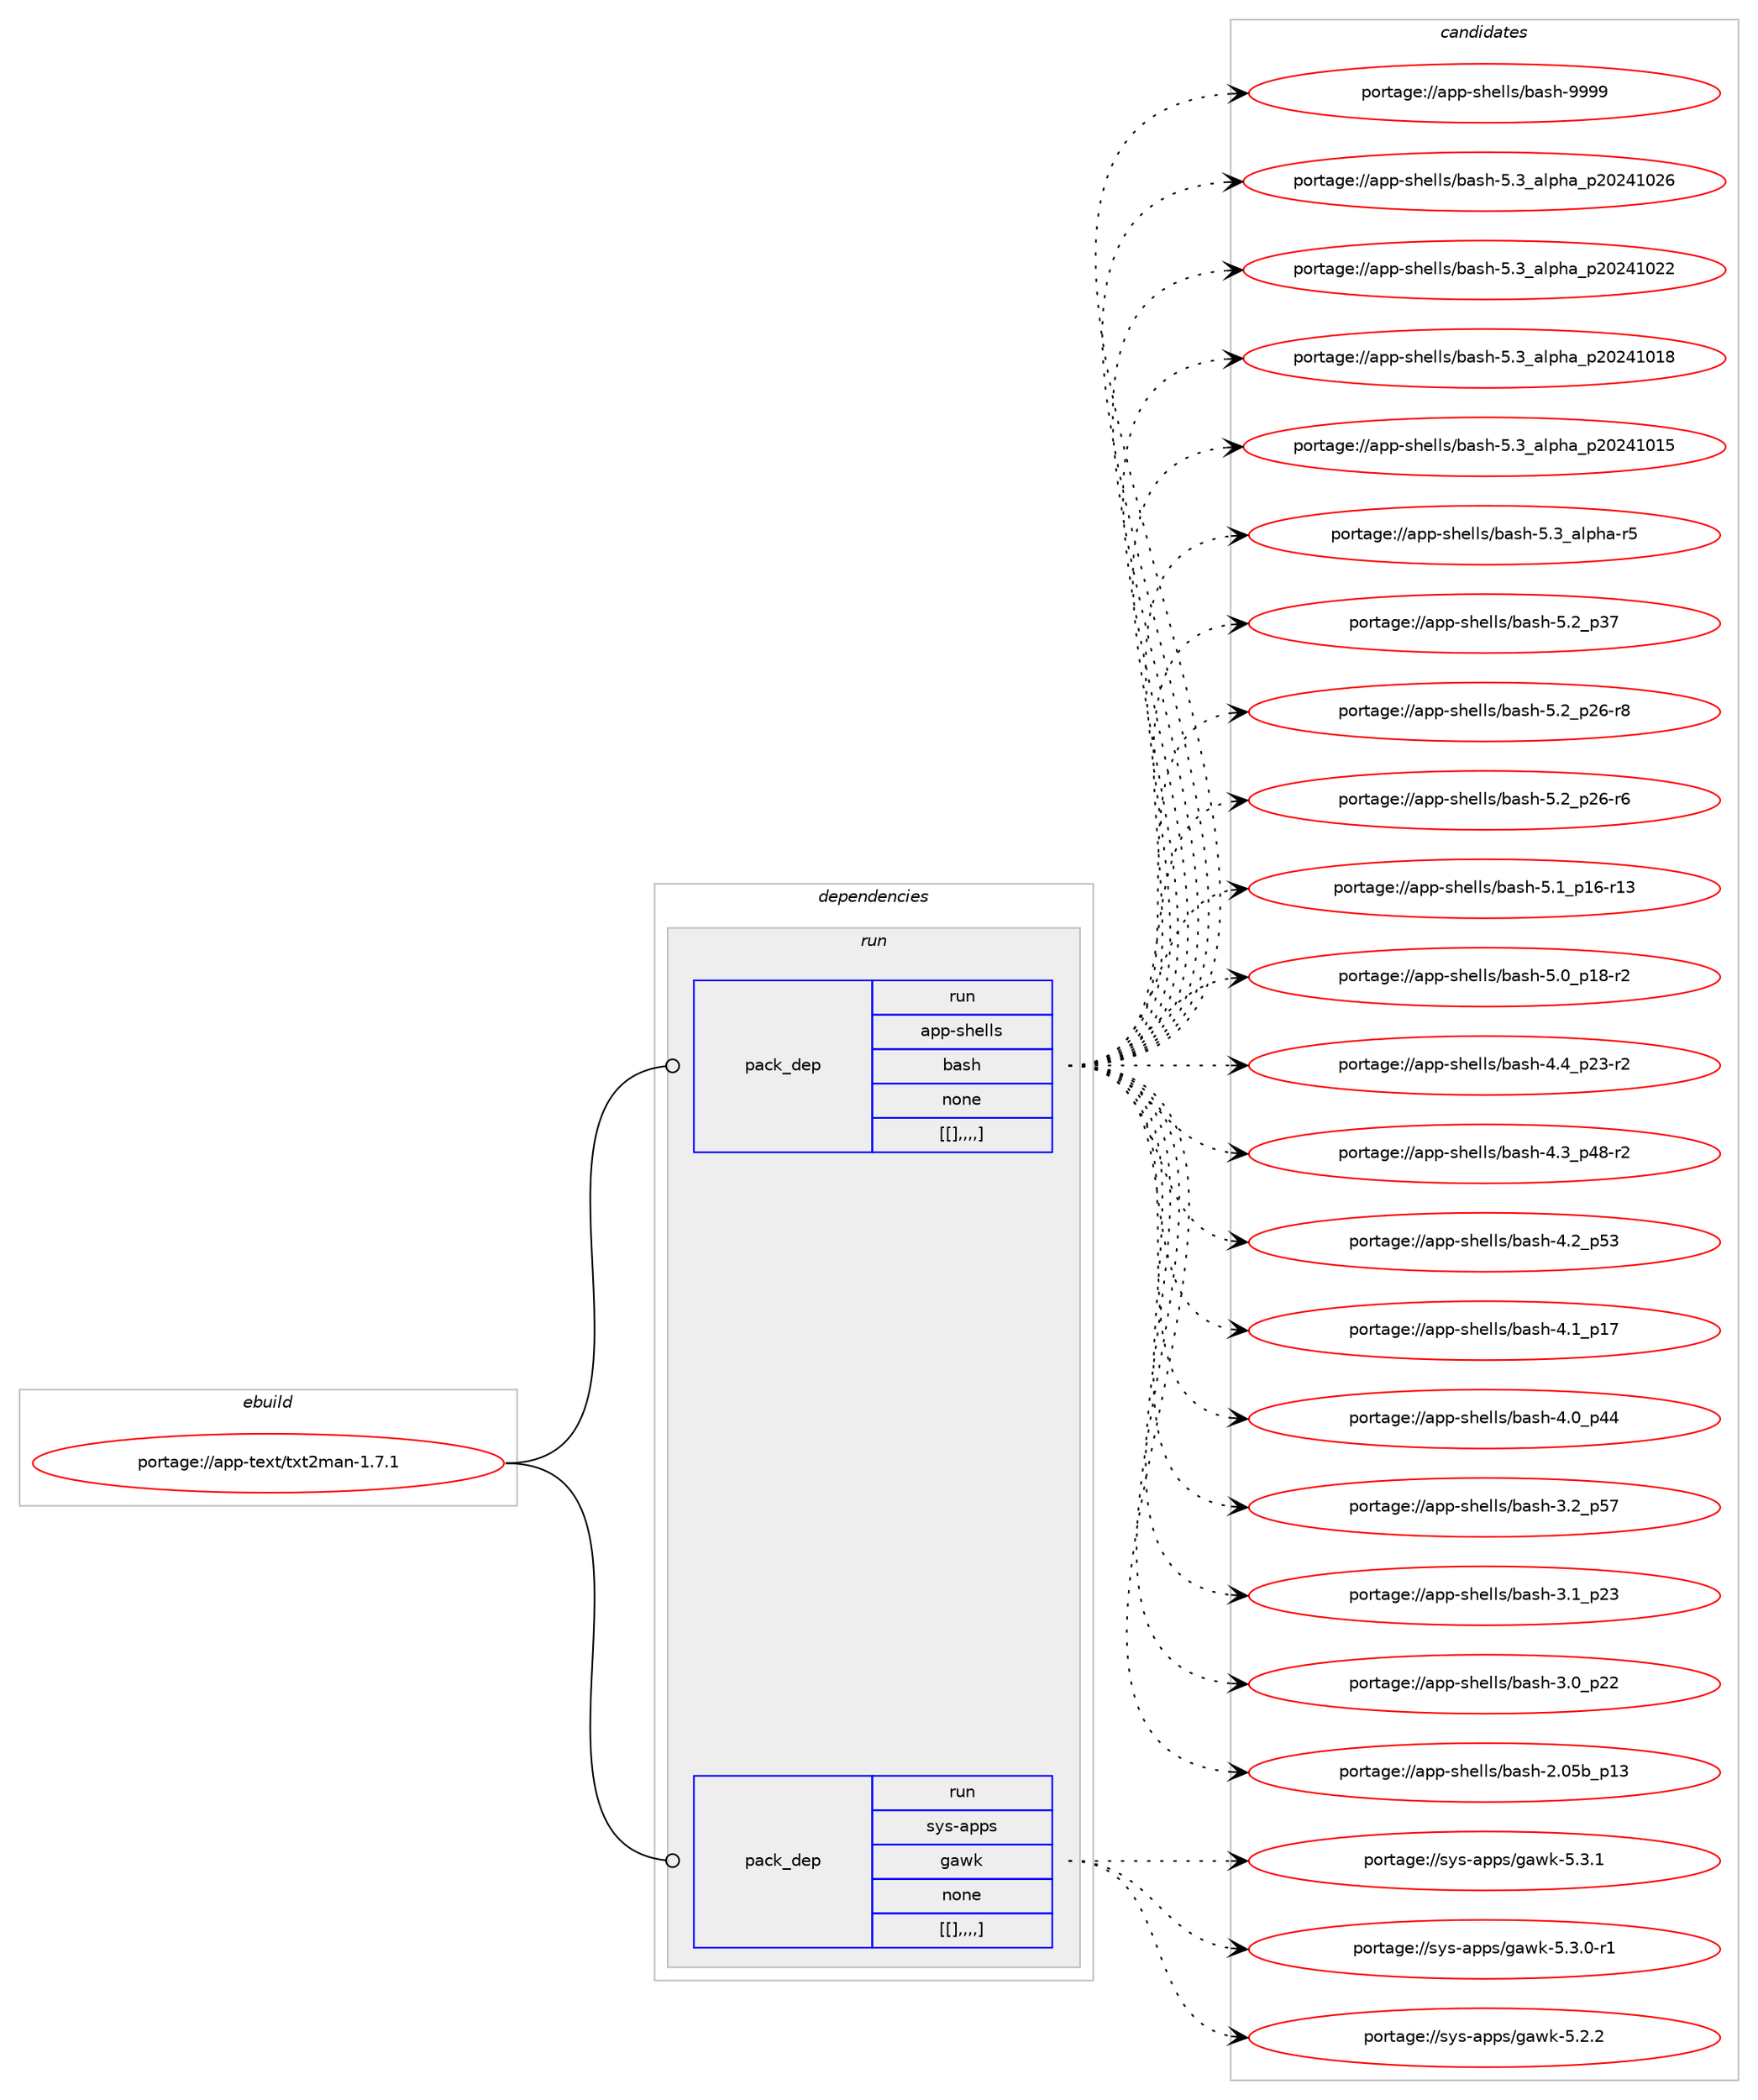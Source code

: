 digraph prolog {

# *************
# Graph options
# *************

newrank=true;
concentrate=true;
compound=true;
graph [rankdir=LR,fontname=Helvetica,fontsize=10,ranksep=1.5];#, ranksep=2.5, nodesep=0.2];
edge  [arrowhead=vee];
node  [fontname=Helvetica,fontsize=10];

# **********
# The ebuild
# **********

subgraph cluster_leftcol {
color=gray;
label=<<i>ebuild</i>>;
id [label="portage://app-text/txt2man-1.7.1", color=red, width=4, href="../app-text/txt2man-1.7.1.svg"];
}

# ****************
# The dependencies
# ****************

subgraph cluster_midcol {
color=gray;
label=<<i>dependencies</i>>;
subgraph cluster_compile {
fillcolor="#eeeeee";
style=filled;
label=<<i>compile</i>>;
}
subgraph cluster_compileandrun {
fillcolor="#eeeeee";
style=filled;
label=<<i>compile and run</i>>;
}
subgraph cluster_run {
fillcolor="#eeeeee";
style=filled;
label=<<i>run</i>>;
subgraph pack43860 {
dependency61691 [label=<<TABLE BORDER="0" CELLBORDER="1" CELLSPACING="0" CELLPADDING="4" WIDTH="220"><TR><TD ROWSPAN="6" CELLPADDING="30">pack_dep</TD></TR><TR><TD WIDTH="110">run</TD></TR><TR><TD>app-shells</TD></TR><TR><TD>bash</TD></TR><TR><TD>none</TD></TR><TR><TD>[[],,,,]</TD></TR></TABLE>>, shape=none, color=blue];
}
id:e -> dependency61691:w [weight=20,style="solid",arrowhead="odot"];
subgraph pack43900 {
dependency61720 [label=<<TABLE BORDER="0" CELLBORDER="1" CELLSPACING="0" CELLPADDING="4" WIDTH="220"><TR><TD ROWSPAN="6" CELLPADDING="30">pack_dep</TD></TR><TR><TD WIDTH="110">run</TD></TR><TR><TD>sys-apps</TD></TR><TR><TD>gawk</TD></TR><TR><TD>none</TD></TR><TR><TD>[[],,,,]</TD></TR></TABLE>>, shape=none, color=blue];
}
id:e -> dependency61720:w [weight=20,style="solid",arrowhead="odot"];
}
}

# **************
# The candidates
# **************

subgraph cluster_choices {
rank=same;
color=gray;
label=<<i>candidates</i>>;

subgraph choice42327 {
color=black;
nodesep=1;
choice97112112451151041011081081154798971151044557575757 [label="portage://app-shells/bash-9999", color=red, width=4,href="../app-shells/bash-9999.svg"];
choice971121124511510410110810811547989711510445534651959710811210497951125048505249485054 [label="portage://app-shells/bash-5.3_alpha_p20241026", color=red, width=4,href="../app-shells/bash-5.3_alpha_p20241026.svg"];
choice971121124511510410110810811547989711510445534651959710811210497951125048505249485050 [label="portage://app-shells/bash-5.3_alpha_p20241022", color=red, width=4,href="../app-shells/bash-5.3_alpha_p20241022.svg"];
choice971121124511510410110810811547989711510445534651959710811210497951125048505249484956 [label="portage://app-shells/bash-5.3_alpha_p20241018", color=red, width=4,href="../app-shells/bash-5.3_alpha_p20241018.svg"];
choice971121124511510410110810811547989711510445534651959710811210497951125048505249484953 [label="portage://app-shells/bash-5.3_alpha_p20241015", color=red, width=4,href="../app-shells/bash-5.3_alpha_p20241015.svg"];
choice9711211245115104101108108115479897115104455346519597108112104974511453 [label="portage://app-shells/bash-5.3_alpha-r5", color=red, width=4,href="../app-shells/bash-5.3_alpha-r5.svg"];
choice971121124511510410110810811547989711510445534650951125155 [label="portage://app-shells/bash-5.2_p37", color=red, width=4,href="../app-shells/bash-5.2_p37.svg"];
choice9711211245115104101108108115479897115104455346509511250544511456 [label="portage://app-shells/bash-5.2_p26-r8", color=red, width=4,href="../app-shells/bash-5.2_p26-r8.svg"];
choice9711211245115104101108108115479897115104455346509511250544511454 [label="portage://app-shells/bash-5.2_p26-r6", color=red, width=4,href="../app-shells/bash-5.2_p26-r6.svg"];
choice971121124511510410110810811547989711510445534649951124954451144951 [label="portage://app-shells/bash-5.1_p16-r13", color=red, width=4,href="../app-shells/bash-5.1_p16-r13.svg"];
choice9711211245115104101108108115479897115104455346489511249564511450 [label="portage://app-shells/bash-5.0_p18-r2", color=red, width=4,href="../app-shells/bash-5.0_p18-r2.svg"];
choice9711211245115104101108108115479897115104455246529511250514511450 [label="portage://app-shells/bash-4.4_p23-r2", color=red, width=4,href="../app-shells/bash-4.4_p23-r2.svg"];
choice9711211245115104101108108115479897115104455246519511252564511450 [label="portage://app-shells/bash-4.3_p48-r2", color=red, width=4,href="../app-shells/bash-4.3_p48-r2.svg"];
choice971121124511510410110810811547989711510445524650951125351 [label="portage://app-shells/bash-4.2_p53", color=red, width=4,href="../app-shells/bash-4.2_p53.svg"];
choice971121124511510410110810811547989711510445524649951124955 [label="portage://app-shells/bash-4.1_p17", color=red, width=4,href="../app-shells/bash-4.1_p17.svg"];
choice971121124511510410110810811547989711510445524648951125252 [label="portage://app-shells/bash-4.0_p44", color=red, width=4,href="../app-shells/bash-4.0_p44.svg"];
choice971121124511510410110810811547989711510445514650951125355 [label="portage://app-shells/bash-3.2_p57", color=red, width=4,href="../app-shells/bash-3.2_p57.svg"];
choice971121124511510410110810811547989711510445514649951125051 [label="portage://app-shells/bash-3.1_p23", color=red, width=4,href="../app-shells/bash-3.1_p23.svg"];
choice971121124511510410110810811547989711510445514648951125050 [label="portage://app-shells/bash-3.0_p22", color=red, width=4,href="../app-shells/bash-3.0_p22.svg"];
choice9711211245115104101108108115479897115104455046485398951124951 [label="portage://app-shells/bash-2.05b_p13", color=red, width=4,href="../app-shells/bash-2.05b_p13.svg"];
dependency61691:e -> choice97112112451151041011081081154798971151044557575757:w [style=dotted,weight="100"];
dependency61691:e -> choice971121124511510410110810811547989711510445534651959710811210497951125048505249485054:w [style=dotted,weight="100"];
dependency61691:e -> choice971121124511510410110810811547989711510445534651959710811210497951125048505249485050:w [style=dotted,weight="100"];
dependency61691:e -> choice971121124511510410110810811547989711510445534651959710811210497951125048505249484956:w [style=dotted,weight="100"];
dependency61691:e -> choice971121124511510410110810811547989711510445534651959710811210497951125048505249484953:w [style=dotted,weight="100"];
dependency61691:e -> choice9711211245115104101108108115479897115104455346519597108112104974511453:w [style=dotted,weight="100"];
dependency61691:e -> choice971121124511510410110810811547989711510445534650951125155:w [style=dotted,weight="100"];
dependency61691:e -> choice9711211245115104101108108115479897115104455346509511250544511456:w [style=dotted,weight="100"];
dependency61691:e -> choice9711211245115104101108108115479897115104455346509511250544511454:w [style=dotted,weight="100"];
dependency61691:e -> choice971121124511510410110810811547989711510445534649951124954451144951:w [style=dotted,weight="100"];
dependency61691:e -> choice9711211245115104101108108115479897115104455346489511249564511450:w [style=dotted,weight="100"];
dependency61691:e -> choice9711211245115104101108108115479897115104455246529511250514511450:w [style=dotted,weight="100"];
dependency61691:e -> choice9711211245115104101108108115479897115104455246519511252564511450:w [style=dotted,weight="100"];
dependency61691:e -> choice971121124511510410110810811547989711510445524650951125351:w [style=dotted,weight="100"];
dependency61691:e -> choice971121124511510410110810811547989711510445524649951124955:w [style=dotted,weight="100"];
dependency61691:e -> choice971121124511510410110810811547989711510445524648951125252:w [style=dotted,weight="100"];
dependency61691:e -> choice971121124511510410110810811547989711510445514650951125355:w [style=dotted,weight="100"];
dependency61691:e -> choice971121124511510410110810811547989711510445514649951125051:w [style=dotted,weight="100"];
dependency61691:e -> choice971121124511510410110810811547989711510445514648951125050:w [style=dotted,weight="100"];
dependency61691:e -> choice9711211245115104101108108115479897115104455046485398951124951:w [style=dotted,weight="100"];
}
subgraph choice42336 {
color=black;
nodesep=1;
choice11512111545971121121154710397119107455346514649 [label="portage://sys-apps/gawk-5.3.1", color=red, width=4,href="../sys-apps/gawk-5.3.1.svg"];
choice115121115459711211211547103971191074553465146484511449 [label="portage://sys-apps/gawk-5.3.0-r1", color=red, width=4,href="../sys-apps/gawk-5.3.0-r1.svg"];
choice11512111545971121121154710397119107455346504650 [label="portage://sys-apps/gawk-5.2.2", color=red, width=4,href="../sys-apps/gawk-5.2.2.svg"];
dependency61720:e -> choice11512111545971121121154710397119107455346514649:w [style=dotted,weight="100"];
dependency61720:e -> choice115121115459711211211547103971191074553465146484511449:w [style=dotted,weight="100"];
dependency61720:e -> choice11512111545971121121154710397119107455346504650:w [style=dotted,weight="100"];
}
}

}
